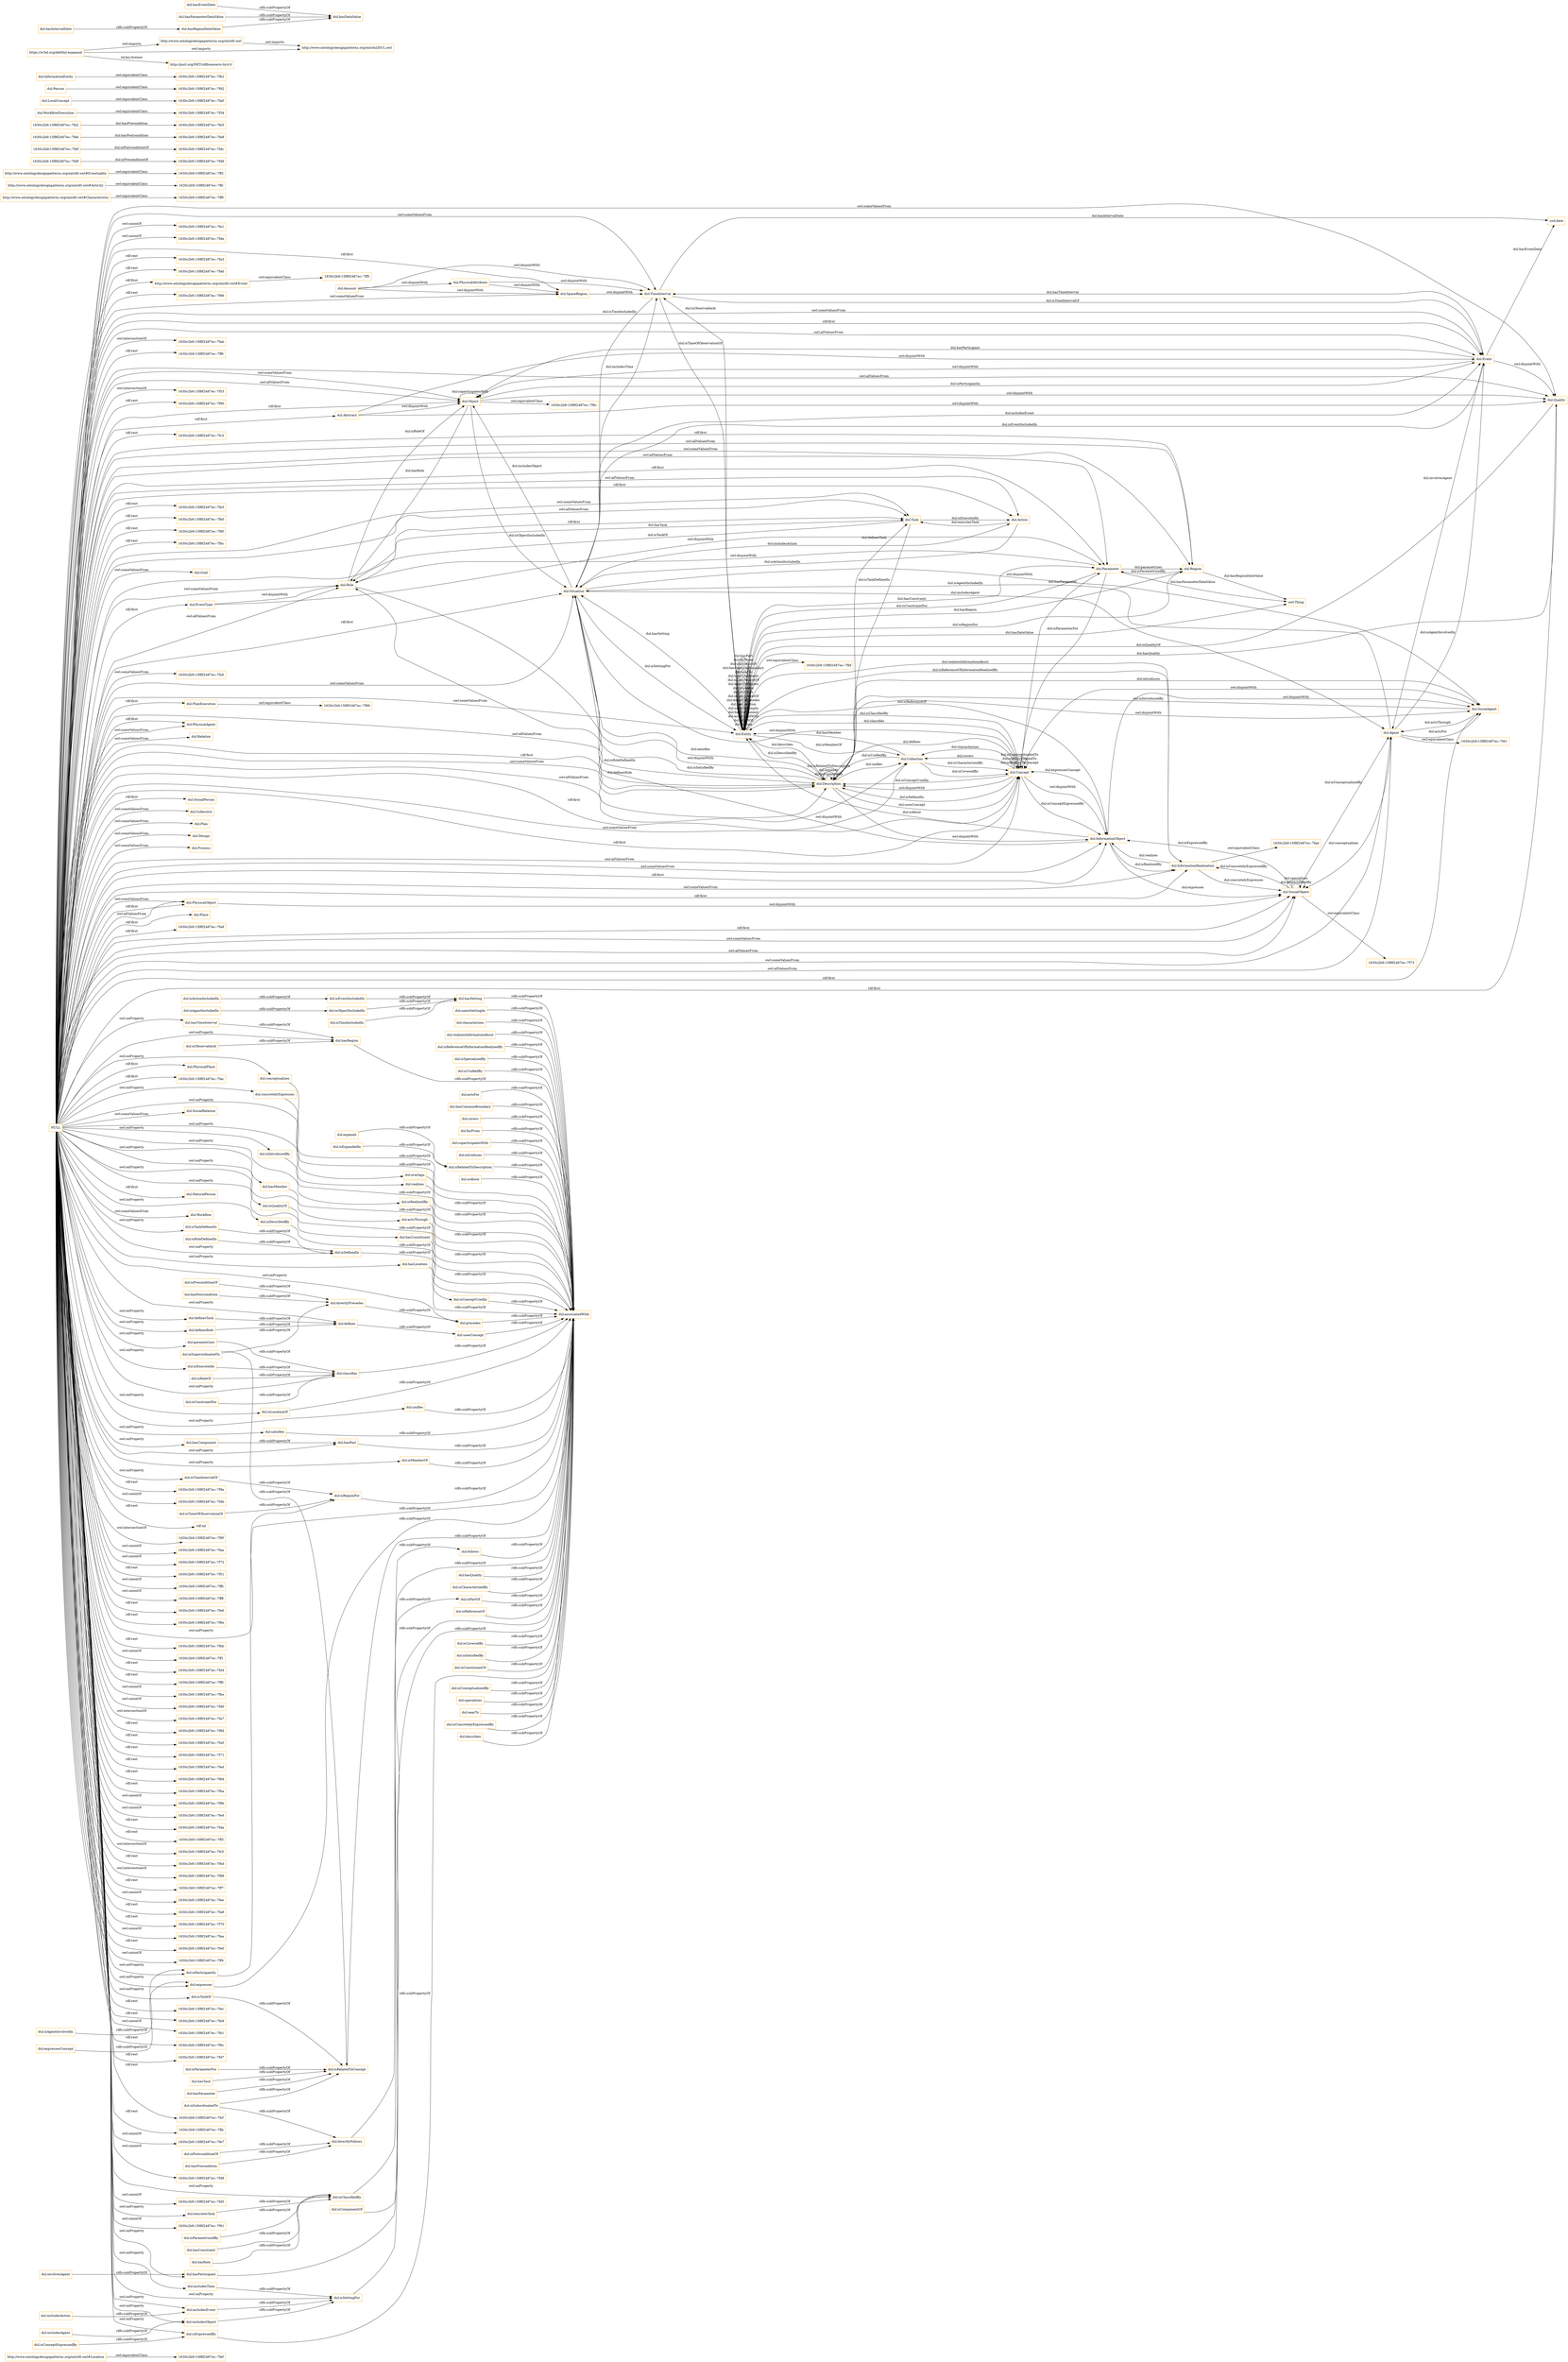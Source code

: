 digraph ar2dtool_diagram { 
rankdir=LR;
size="1501"
node [shape = rectangle, color="orange"]; "http://www.ontologydesignpatterns.org/ont/d0.owl#Location" "1630c2b9:15f8f2487ec:-7ff5" "1630c2b9:15f8f2487ec:-7ff9" "1630c2b9:15f8f2487ec:-7fef" "http://www.ontologydesignpatterns.org/ont/d0.owl#Activity" "http://www.ontologydesignpatterns.org/ont/d0.owl#Eventuality" "1630c2b9:15f8f2487ec:-7ff2" "1630c2b9:15f8f2487ec:-7ffc" "http://www.ontologydesignpatterns.org/ont/d0.owl#Characteristic" "http://www.ontologydesignpatterns.org/ont/d0.owl#Event" "dul:Goal" "dul:EventType" "dul:Object" "1630c2b9:15f8f2487ec:-7f73" "1630c2b9:15f8f2487ec:-7fc6" "dul:Description" "dul:PhysicalAgent" "dul:Relation" "dul:Role" "dul:Entity" "1630c2b9:15f8f2487ec:-7fd9" "dul:Situation" "1630c2b9:15f8f2487ec:-7fdf" "dul:Abstract" "dul:SocialPerson" "1630c2b9:15f8f2487ec:-7fad" "dul:Collective" "dul:Amount" "1630c2b9:15f8f2487ec:-7feb" "dul:Plan" "dul:Design" "1630c2b9:15f8f2487ec:-7fbf" "dul:Process" "1630c2b9:15f8f2487ec:-7fd1" "dul:Task" "dul:Quality" "dul:Place" "1630c2b9:15f8f2487ec:-7fa9" "dul:Action" "dul:SocialAgent" "dul:PlanExecution" "1630c2b9:15f8f2487ec:-7fe5" "dul:Agent" "dul:Parameter" "dul:WorkflowExecution" "dul:SocialObject" "1630c2b9:15f8f2487ec:-7fa0" "1630c2b9:15f8f2487ec:-7fd6" "dul:PhysicalPlace" "1630c2b9:15f8f2487ec:-7fac" "1630c2b9:15f8f2487ec:-7fe8" "dul:Concept" "1630c2b9:15f8f2487ec:-7f54" "dul:SocialRelation" "dul:Event" "dul:TimeInterval" "dul:Person" "dul:SpaceRegion" "dul:PhysicalObject" "1630c2b9:15f8f2487ec:-7fdc" "1630c2b9:15f8f2487ec:-7fe2" "1630c2b9:15f8f2487ec:-7f92" "owl:Thing" "dul:InformationRealization" "dul:PhysicalAttribute" "dul:NaturalPerson" "dul:Workflow" "1630c2b9:15f8f2487ec:-7f9c" "dul:InformationObject" "dul:Collection" "dul:Region" "dul:InformationEntity" "1630c2b9:15f8f2487ec:-7f89" "1630c2b9:15f8f2487ec:-7fb2" "dul:LocalConcept" ; /*classes style*/
	"dul:isRelatedToConcept" -> "dul:associatedWith" [ label = "rdfs:subPropertyOf" ];
	"dul:concretelyExpresses" -> "dul:associatedWith" [ label = "rdfs:subPropertyOf" ];
	"dul:hasRegion" -> "dul:associatedWith" [ label = "rdfs:subPropertyOf" ];
	"dul:includesEvent" -> "dul:isSettingFor" [ label = "rdfs:subPropertyOf" ];
	"dul:overlaps" -> "dul:associatedWith" [ label = "rdfs:subPropertyOf" ];
	"dul:isConstraintFor" -> "dul:classifies" [ label = "rdfs:subPropertyOf" ];
	"dul:isRegionFor" -> "dul:associatedWith" [ label = "rdfs:subPropertyOf" ];
	"dul:isCoveredBy" -> "dul:associatedWith" [ label = "rdfs:subPropertyOf" ];
	"dul:PhysicalAttribute" -> "dul:TimeInterval" [ label = "owl:disjointWith" ];
	"dul:PhysicalAttribute" -> "dul:SpaceRegion" [ label = "owl:disjointWith" ];
	"dul:hasConstraint" -> "dul:isClassifiedBy" [ label = "rdfs:subPropertyOf" ];
	"dul:isSettingFor" -> "dul:associatedWith" [ label = "rdfs:subPropertyOf" ];
	"dul:isSatisfiedBy" -> "dul:associatedWith" [ label = "rdfs:subPropertyOf" ];
	"dul:isIntroducedBy" -> "dul:associatedWith" [ label = "rdfs:subPropertyOf" ];
	"dul:Description" -> "dul:SocialAgent" [ label = "owl:disjointWith" ];
	"dul:Description" -> "dul:Situation" [ label = "owl:disjointWith" ];
	"dul:Description" -> "dul:InformationObject" [ label = "owl:disjointWith" ];
	"dul:Concept" -> "dul:InformationObject" [ label = "owl:disjointWith" ];
	"dul:Concept" -> "dul:Description" [ label = "owl:disjointWith" ];
	"dul:Concept" -> "dul:Situation" [ label = "owl:disjointWith" ];
	"dul:Concept" -> "dul:SocialAgent" [ label = "owl:disjointWith" ];
	"dul:Object" -> "dul:Quality" [ label = "owl:disjointWith" ];
	"dul:Object" -> "1630c2b9:15f8f2487ec:-7f9c" [ label = "owl:equivalentClass" ];
	"dul:isConceptExpressedBy" -> "dul:isExpressedBy" [ label = "rdfs:subPropertyOf" ];
	"dul:isParameterFor" -> "dul:isRelatedToConcept" [ label = "rdfs:subPropertyOf" ];
	"dul:isRealizedBy" -> "dul:associatedWith" [ label = "rdfs:subPropertyOf" ];
	"dul:isRoleOf" -> "dul:classifies" [ label = "rdfs:subPropertyOf" ];
	"http://www.ontologydesignpatterns.org/ont/d0.owl" -> "http://www.ontologydesignpatterns.org/ont/dul/DUL.owl" [ label = "owl:imports" ];
	"dul:hasMember" -> "dul:associatedWith" [ label = "rdfs:subPropertyOf" ];
	"dul:expresses" -> "dul:associatedWith" [ label = "rdfs:subPropertyOf" ];
	"dul:includesAction" -> "dul:includesEvent" [ label = "rdfs:subPropertyOf" ];
	"dul:isRoleDefinedIn" -> "dul:isDefinedIn" [ label = "rdfs:subPropertyOf" ];
	"dul:isActionIncludedIn" -> "dul:isEventIncludedIn" [ label = "rdfs:subPropertyOf" ];
	"dul:InformationObject" -> "dul:SocialAgent" [ label = "owl:disjointWith" ];
	"dul:InformationObject" -> "dul:Situation" [ label = "owl:disjointWith" ];
	"dul:hasPostcondition" -> "dul:directlyPrecedes" [ label = "rdfs:subPropertyOf" ];
	"dul:WorkflowExecution" -> "1630c2b9:15f8f2487ec:-7f54" [ label = "owl:equivalentClass" ];
	"dul:isConstituentOf" -> "dul:associatedWith" [ label = "rdfs:subPropertyOf" ];
	"dul:SocialObject" -> "1630c2b9:15f8f2487ec:-7f73" [ label = "owl:equivalentClass" ];
	"dul:actsThrough" -> "dul:associatedWith" [ label = "rdfs:subPropertyOf" ];
	"http://www.ontologydesignpatterns.org/ont/d0.owl#Event" -> "1630c2b9:15f8f2487ec:-7ff5" [ label = "owl:equivalentClass" ];
	"dul:isEventIncludedIn" -> "dul:hasSetting" [ label = "rdfs:subPropertyOf" ];
	"dul:Parameter" -> "dul:Role" [ label = "owl:disjointWith" ];
	"dul:InformationRealization" -> "1630c2b9:15f8f2487ec:-7fad" [ label = "owl:equivalentClass" ];
	"dul:isConceptualizedBy" -> "dul:associatedWith" [ label = "rdfs:subPropertyOf" ];
	"dul:precedes" -> "dul:associatedWith" [ label = "rdfs:subPropertyOf" ];
	"dul:isPreconditionOf" -> "dul:directlyPrecedes" [ label = "rdfs:subPropertyOf" ];
	"dul:specializes" -> "dul:associatedWith" [ label = "rdfs:subPropertyOf" ];
	"dul:isDefinedIn" -> "dul:isConceptUsedIn" [ label = "rdfs:subPropertyOf" ];
	"dul:nearTo" -> "dul:associatedWith" [ label = "rdfs:subPropertyOf" ];
	"dul:Event" -> "dul:Quality" [ label = "owl:disjointWith" ];
	"dul:Event" -> "dul:Object" [ label = "owl:disjointWith" ];
	"dul:hasRole" -> "dul:isClassifiedBy" [ label = "rdfs:subPropertyOf" ];
	"dul:isExpressedBy" -> "dul:associatedWith" [ label = "rdfs:subPropertyOf" ];
	"dul:PhysicalObject" -> "dul:SocialObject" [ label = "owl:disjointWith" ];
	"dul:isConcretelyExpressedBy" -> "dul:associatedWith" [ label = "rdfs:subPropertyOf" ];
	"dul:describes" -> "dul:associatedWith" [ label = "rdfs:subPropertyOf" ];
	"dul:isQualityOf" -> "dul:associatedWith" [ label = "rdfs:subPropertyOf" ];
	"dul:sameSettingAs" -> "dul:associatedWith" [ label = "rdfs:subPropertyOf" ];
	"dul:hasConstituent" -> "dul:associatedWith" [ label = "rdfs:subPropertyOf" ];
	"dul:Situation" -> "dul:SocialAgent" [ label = "owl:disjointWith" ];
	"dul:characterizes" -> "dul:associatedWith" [ label = "rdfs:subPropertyOf" ];
	"dul:EventType" -> "dul:Role" [ label = "owl:disjointWith" ];
	"dul:EventType" -> "dul:Parameter" [ label = "owl:disjointWith" ];
	"dul:hasTask" -> "dul:isRelatedToConcept" [ label = "rdfs:subPropertyOf" ];
	"dul:directlyPrecedes" -> "dul:precedes" [ label = "rdfs:subPropertyOf" ];
	"dul:isTaskOf" -> "dul:isRelatedToConcept" [ label = "rdfs:subPropertyOf" ];
	"dul:isDescribedBy" -> "dul:associatedWith" [ label = "rdfs:subPropertyOf" ];
	"http://www.ontologydesignpatterns.org/ont/d0.owl#Eventuality" -> "1630c2b9:15f8f2487ec:-7ff2" [ label = "owl:equivalentClass" ];
	"dul:isParticipantIn" -> "dul:associatedWith" [ label = "rdfs:subPropertyOf" ];
	"http://www.ontologydesignpatterns.org/ont/d0.owl#Characteristic" -> "1630c2b9:15f8f2487ec:-7ff9" [ label = "owl:equivalentClass" ];
	"dul:realizesInformationAbout" -> "dul:associatedWith" [ label = "rdfs:subPropertyOf" ];
	"dul:isSuperordinatedTo" -> "dul:isRelatedToConcept" [ label = "rdfs:subPropertyOf" ];
	"dul:isSuperordinatedTo" -> "dul:directlyPrecedes" [ label = "rdfs:subPropertyOf" ];
	"dul:isRelatedToDescription" -> "dul:associatedWith" [ label = "rdfs:subPropertyOf" ];
	"dul:Person" -> "1630c2b9:15f8f2487ec:-7f92" [ label = "owl:equivalentClass" ];
	"dul:isReferenceOfInformationRealizedBy" -> "dul:associatedWith" [ label = "rdfs:subPropertyOf" ];
	"dul:isSpecializedBy" -> "dul:associatedWith" [ label = "rdfs:subPropertyOf" ];
	"dul:isUnifiedBy" -> "dul:associatedWith" [ label = "rdfs:subPropertyOf" ];
	"dul:hasSetting" -> "dul:associatedWith" [ label = "rdfs:subPropertyOf" ];
	"dul:involvesAgent" -> "dul:hasParticipant" [ label = "rdfs:subPropertyOf" ];
	"dul:isTimeIncludedIn" -> "dul:hasSetting" [ label = "rdfs:subPropertyOf" ];
	"dul:isPostconditionOf" -> "dul:directlyFollows" [ label = "rdfs:subPropertyOf" ];
	"dul:PlanExecution" -> "1630c2b9:15f8f2487ec:-7f89" [ label = "owl:equivalentClass" ];
	"NULL" -> "dul:Parameter" [ label = "owl:allValuesFrom" ];
	"NULL" -> "1630c2b9:15f8f2487ec:-7f9a" [ label = "rdf:rest" ];
	"NULL" -> "dul:Situation" [ label = "owl:someValuesFrom" ];
	"NULL" -> "1630c2b9:15f8f2487ec:-7fdb" [ label = "owl:unionOf" ];
	"NULL" -> "dul:Parameter" [ label = "rdf:first" ];
	"NULL" -> "rdf:nil" [ label = "rdf:rest" ];
	"NULL" -> "dul:InformationObject" [ label = "rdf:first" ];
	"NULL" -> "dul:concretelyExpresses" [ label = "owl:onProperty" ];
	"NULL" -> "dul:PhysicalObject" [ label = "owl:allValuesFrom" ];
	"NULL" -> "dul:isTaskOf" [ label = "owl:onProperty" ];
	"NULL" -> "dul:Task" [ label = "owl:allValuesFrom" ];
	"NULL" -> "1630c2b9:15f8f2487ec:-7f9f" [ label = "owl:intersectionOf" ];
	"NULL" -> "1630c2b9:15f8f2487ec:-7faa" [ label = "owl:unionOf" ];
	"NULL" -> "dul:Region" [ label = "owl:allValuesFrom" ];
	"NULL" -> "dul:isParticipantIn" [ label = "owl:onProperty" ];
	"NULL" -> "1630c2b9:15f8f2487ec:-7fac" [ label = "rdf:first" ];
	"NULL" -> "dul:PlanExecution" [ label = "rdf:first" ];
	"NULL" -> "1630c2b9:15f8f2487ec:-7f72" [ label = "owl:unionOf" ];
	"NULL" -> "dul:Agent" [ label = "owl:someValuesFrom" ];
	"NULL" -> "dul:isTaskDefinedIn" [ label = "owl:onProperty" ];
	"NULL" -> "dul:definesRole" [ label = "owl:onProperty" ];
	"NULL" -> "dul:overlaps" [ label = "owl:onProperty" ];
	"NULL" -> "dul:PhysicalAgent" [ label = "rdf:first" ];
	"NULL" -> "1630c2b9:15f8f2487ec:-7fa9" [ label = "rdf:first" ];
	"NULL" -> "dul:hasLocation" [ label = "owl:onProperty" ];
	"NULL" -> "dul:Plan" [ label = "owl:someValuesFrom" ];
	"NULL" -> "dul:Workflow" [ label = "owl:someValuesFrom" ];
	"NULL" -> "1630c2b9:15f8f2487ec:-7f51" [ label = "rdf:rest" ];
	"NULL" -> "1630c2b9:15f8f2487ec:-7ffb" [ label = "owl:unionOf" ];
	"NULL" -> "dul:Collection" [ label = "owl:allValuesFrom" ];
	"NULL" -> "1630c2b9:15f8f2487ec:-7ff8" [ label = "owl:unionOf" ];
	"NULL" -> "dul:definesTask" [ label = "owl:onProperty" ];
	"NULL" -> "1630c2b9:15f8f2487ec:-7fe6" [ label = "rdf:rest" ];
	"NULL" -> "1630c2b9:15f8f2487ec:-7f6e" [ label = "rdf:rest" ];
	"NULL" -> "dul:parametrizes" [ label = "owl:onProperty" ];
	"NULL" -> "dul:Collective" [ label = "owl:someValuesFrom" ];
	"NULL" -> "1630c2b9:15f8f2487ec:-7fbb" [ label = "rdf:rest" ];
	"NULL" -> "dul:isLocationOf" [ label = "owl:onProperty" ];
	"NULL" -> "dul:Place" [ label = "rdf:first" ];
	"NULL" -> "1630c2b9:15f8f2487ec:-7ff1" [ label = "owl:unionOf" ];
	"NULL" -> "1630c2b9:15f8f2487ec:-7fd4" [ label = "rdf:rest" ];
	"NULL" -> "dul:Situation" [ label = "rdf:first" ];
	"NULL" -> "dul:SocialObject" [ label = "owl:allValuesFrom" ];
	"NULL" -> "1630c2b9:15f8f2487ec:-7ff0" [ label = "rdf:rest" ];
	"NULL" -> "dul:NaturalPerson" [ label = "rdf:first" ];
	"NULL" -> "1630c2b9:15f8f2487ec:-7fbe" [ label = "owl:unionOf" ];
	"NULL" -> "dul:isExpressedBy" [ label = "owl:onProperty" ];
	"NULL" -> "dul:SocialObject" [ label = "rdf:first" ];
	"NULL" -> "1630c2b9:15f8f2487ec:-7fd0" [ label = "owl:unionOf" ];
	"NULL" -> "1630c2b9:15f8f2487ec:-7fa7" [ label = "owl:intersectionOf" ];
	"NULL" -> "dul:Event" [ label = "rdf:first" ];
	"NULL" -> "dul:Quality" [ label = "owl:someValuesFrom" ];
	"NULL" -> "1630c2b9:15f8f2487ec:-7f9d" [ label = "rdf:rest" ];
	"NULL" -> "dul:Relation" [ label = "owl:someValuesFrom" ];
	"NULL" -> "dul:Role" [ label = "owl:allValuesFrom" ];
	"NULL" -> "1630c2b9:15f8f2487ec:-7fa5" [ label = "rdf:rest" ];
	"NULL" -> "dul:Action" [ label = "owl:allValuesFrom" ];
	"NULL" -> "dul:InformationRealization" [ label = "rdf:first" ];
	"NULL" -> "dul:Description" [ label = "owl:someValuesFrom" ];
	"NULL" -> "dul:SocialObject" [ label = "owl:someValuesFrom" ];
	"NULL" -> "1630c2b9:15f8f2487ec:-7f71" [ label = "rdf:rest" ];
	"NULL" -> "dul:SocialRelation" [ label = "owl:someValuesFrom" ];
	"NULL" -> "dul:executesTask" [ label = "owl:onProperty" ];
	"NULL" -> "dul:includesObject" [ label = "owl:onProperty" ];
	"NULL" -> "dul:Abstract" [ label = "rdf:first" ];
	"NULL" -> "dul:Object" [ label = "owl:allValuesFrom" ];
	"NULL" -> "1630c2b9:15f8f2487ec:-7fed" [ label = "rdf:rest" ];
	"NULL" -> "dul:hasComponent" [ label = "owl:onProperty" ];
	"NULL" -> "dul:Task" [ label = "rdf:first" ];
	"NULL" -> "1630c2b9:15f8f2487ec:-7f6d" [ label = "rdf:rest" ];
	"NULL" -> "dul:unifies" [ label = "owl:onProperty" ];
	"NULL" -> "dul:defines" [ label = "owl:onProperty" ];
	"NULL" -> "1630c2b9:15f8f2487ec:-7fba" [ label = "rdf:rest" ];
	"NULL" -> "1630c2b9:15f8f2487ec:-7f9b" [ label = "owl:unionOf" ];
	"NULL" -> "1630c2b9:15f8f2487ec:-7fe4" [ label = "owl:unionOf" ];
	"NULL" -> "dul:Quality" [ label = "owl:allValuesFrom" ];
	"NULL" -> "dul:isDescribedBy" [ label = "owl:onProperty" ];
	"NULL" -> "dul:hasRegion" [ label = "owl:onProperty" ];
	"NULL" -> "dul:TimeInterval" [ label = "owl:someValuesFrom" ];
	"NULL" -> "1630c2b9:15f8f2487ec:-7fda" [ label = "rdf:rest" ];
	"NULL" -> "1630c2b9:15f8f2487ec:-7ff3" [ label = "rdf:rest" ];
	"NULL" -> "dul:expresses" [ label = "owl:onProperty" ];
	"NULL" -> "1630c2b9:15f8f2487ec:-7fc5" [ label = "owl:intersectionOf" ];
	"NULL" -> "dul:Description" [ label = "owl:allValuesFrom" ];
	"NULL" -> "dul:Design" [ label = "owl:someValuesFrom" ];
	"NULL" -> "dul:satisfies" [ label = "owl:onProperty" ];
	"NULL" -> "dul:Concept" [ label = "rdf:first" ];
	"NULL" -> "dul:SocialPerson" [ label = "rdf:first" ];
	"NULL" -> "1630c2b9:15f8f2487ec:-7fbd" [ label = "rdf:rest" ];
	"NULL" -> "dul:PhysicalAgent" [ label = "owl:someValuesFrom" ];
	"NULL" -> "dul:Quality" [ label = "rdf:first" ];
	"NULL" -> "dul:hasConstituent" [ label = "owl:onProperty" ];
	"NULL" -> "1630c2b9:15f8f2487ec:-7f88" [ label = "owl:intersectionOf" ];
	"NULL" -> "1630c2b9:15f8f2487ec:-7ff7" [ label = "rdf:rest" ];
	"NULL" -> "dul:Concept" [ label = "owl:allValuesFrom" ];
	"NULL" -> "1630c2b9:15f8f2487ec:-7fee" [ label = "owl:unionOf" ];
	"NULL" -> "dul:hasParticipant" [ label = "owl:onProperty" ];
	"NULL" -> "dul:includesEvent" [ label = "owl:onProperty" ];
	"NULL" -> "1630c2b9:15f8f2487ec:-7fa8" [ label = "rdf:rest" ];
	"NULL" -> "dul:includesTime" [ label = "owl:onProperty" ];
	"NULL" -> "1630c2b9:15f8f2487ec:-7f70" [ label = "rdf:rest" ];
	"NULL" -> "1630c2b9:15f8f2487ec:-7fea" [ label = "owl:unionOf" ];
	"NULL" -> "1630c2b9:15f8f2487ec:-7fe0" [ label = "rdf:rest" ];
	"NULL" -> "1630c2b9:15f8f2487ec:-7ff4" [ label = "owl:unionOf" ];
	"NULL" -> "dul:Object" [ label = "rdf:first" ];
	"NULL" -> "1630c2b9:15f8f2487ec:-7fec" [ label = "rdf:rest" ];
	"NULL" -> "1630c2b9:15f8f2487ec:-7fe9" [ label = "rdf:rest" ];
	"NULL" -> "dul:isMemberOf" [ label = "owl:onProperty" ];
	"NULL" -> "dul:isQualityOf" [ label = "owl:onProperty" ];
	"NULL" -> "1630c2b9:15f8f2487ec:-7fb1" [ label = "owl:unionOf" ];
	"NULL" -> "1630c2b9:15f8f2487ec:-7f6c" [ label = "rdf:rest" ];
	"NULL" -> "dul:Task" [ label = "owl:someValuesFrom" ];
	"NULL" -> "1630c2b9:15f8f2487ec:-7fd7" [ label = "rdf:rest" ];
	"NULL" -> "dul:InformationObject" [ label = "owl:someValuesFrom" ];
	"NULL" -> "dul:Action" [ label = "rdf:first" ];
	"NULL" -> "dul:Region" [ label = "owl:someValuesFrom" ];
	"NULL" -> "1630c2b9:15f8f2487ec:-7fcf" [ label = "rdf:rest" ];
	"NULL" -> "dul:isDefinedIn" [ label = "owl:onProperty" ];
	"NULL" -> "dul:isTimeIntervalOf" [ label = "owl:onProperty" ];
	"NULL" -> "http://www.ontologydesignpatterns.org/ont/d0.owl#Event" [ label = "rdf:first" ];
	"NULL" -> "dul:Region" [ label = "rdf:first" ];
	"NULL" -> "1630c2b9:15f8f2487ec:-7ffa" [ label = "rdf:rest" ];
	"NULL" -> "1630c2b9:15f8f2487ec:-7fe7" [ label = "owl:unionOf" ];
	"NULL" -> "1630c2b9:15f8f2487ec:-7fd8" [ label = "owl:unionOf" ];
	"NULL" -> "dul:PhysicalObject" [ label = "owl:someValuesFrom" ];
	"NULL" -> "dul:Object" [ label = "owl:someValuesFrom" ];
	"NULL" -> "1630c2b9:15f8f2487ec:-7fd5" [ label = "owl:unionOf" ];
	"NULL" -> "dul:actsThrough" [ label = "owl:onProperty" ];
	"NULL" -> "dul:PhysicalPlace" [ label = "rdf:first" ];
	"NULL" -> "1630c2b9:15f8f2487ec:-7f91" [ label = "owl:unionOf" ];
	"NULL" -> "dul:isRegionFor" [ label = "owl:onProperty" ];
	"NULL" -> "dul:conceptualizes" [ label = "owl:onProperty" ];
	"NULL" -> "dul:EventType" [ label = "rdf:first" ];
	"NULL" -> "1630c2b9:15f8f2487ec:-7fe1" [ label = "owl:unionOf" ];
	"NULL" -> "dul:hasTimeInterval" [ label = "owl:onProperty" ];
	"NULL" -> "1630c2b9:15f8f2487ec:-7fde" [ label = "owl:unionOf" ];
	"NULL" -> "dul:InformationRealization" [ label = "owl:someValuesFrom" ];
	"NULL" -> "1630c2b9:15f8f2487ec:-7fa3" [ label = "rdf:rest" ];
	"NULL" -> "1630c2b9:15f8f2487ec:-7fdd" [ label = "rdf:rest" ];
	"NULL" -> "1630c2b9:15f8f2487ec:-7f86" [ label = "rdf:rest" ];
	"NULL" -> "dul:SpaceRegion" [ label = "rdf:first" ];
	"NULL" -> "1630c2b9:15f8f2487ec:-7fab" [ label = "owl:intersectionOf" ];
	"NULL" -> "1630c2b9:15f8f2487ec:-7ff6" [ label = "rdf:rest" ];
	"NULL" -> "dul:hasPart" [ label = "owl:onProperty" ];
	"NULL" -> "dul:classifies" [ label = "owl:onProperty" ];
	"NULL" -> "1630c2b9:15f8f2487ec:-7f53" [ label = "owl:intersectionOf" ];
	"NULL" -> "dul:isRealizedBy" [ label = "owl:onProperty" ];
	"NULL" -> "1630c2b9:15f8f2487ec:-7fc6" [ label = "owl:someValuesFrom" ];
	"NULL" -> "dul:Agent" [ label = "owl:allValuesFrom" ];
	"NULL" -> "1630c2b9:15f8f2487ec:-7f90" [ label = "rdf:rest" ];
	"NULL" -> "1630c2b9:15f8f2487ec:-7fc3" [ label = "rdf:rest" ];
	"NULL" -> "dul:Event" [ label = "owl:allValuesFrom" ];
	"NULL" -> "dul:Goal" [ label = "owl:someValuesFrom" ];
	"NULL" -> "dul:precedes" [ label = "owl:onProperty" ];
	"NULL" -> "dul:Collection" [ label = "rdf:first" ];
	"NULL" -> "dul:Role" [ label = "owl:someValuesFrom" ];
	"NULL" -> "dul:isClassifiedBy" [ label = "owl:onProperty" ];
	"NULL" -> "dul:SocialAgent" [ label = "rdf:first" ];
	"NULL" -> "dul:hasMember" [ label = "owl:onProperty" ];
	"NULL" -> "dul:isIntroducedBy" [ label = "owl:onProperty" ];
	"NULL" -> "dul:isExecutedIn" [ label = "owl:onProperty" ];
	"NULL" -> "dul:PhysicalObject" [ label = "rdf:first" ];
	"NULL" -> "1630c2b9:15f8f2487ec:-7fe3" [ label = "rdf:rest" ];
	"NULL" -> "dul:Event" [ label = "owl:someValuesFrom" ];
	"NULL" -> "dul:Process" [ label = "owl:someValuesFrom" ];
	"NULL" -> "dul:Entity" [ label = "owl:someValuesFrom" ];
	"NULL" -> "dul:SpaceRegion" [ label = "owl:someValuesFrom" ];
	"NULL" -> "dul:Description" [ label = "rdf:first" ];
	"NULL" -> "dul:isSettingFor" [ label = "owl:onProperty" ];
	"NULL" -> "1630c2b9:15f8f2487ec:-7fb0" [ label = "rdf:rest" ];
	"NULL" -> "1630c2b9:15f8f2487ec:-7f6f" [ label = "rdf:rest" ];
	"NULL" -> "1630c2b9:15f8f2487ec:-7fbc" [ label = "rdf:rest" ];
	"NULL" -> "dul:Concept" [ label = "owl:someValuesFrom" ];
	"NULL" -> "dul:realizes" [ label = "owl:onProperty" ];
	"dul:includesObject" -> "dul:isSettingFor" [ label = "rdfs:subPropertyOf" ];
	"dul:expressesConcept" -> "dul:expresses" [ label = "rdfs:subPropertyOf" ];
	"dul:executesTask" -> "dul:isClassifiedBy" [ label = "rdfs:subPropertyOf" ];
	"dul:LocalConcept" -> "1630c2b9:15f8f2487ec:-7fa0" [ label = "owl:equivalentClass" ];
	"dul:isAgentIncludedIn" -> "dul:isObjectIncludedIn" [ label = "rdfs:subPropertyOf" ];
	"dul:expands" -> "dul:isRelatedToDescription" [ label = "rdfs:subPropertyOf" ];
	"dul:includesAgent" -> "dul:includesObject" [ label = "rdfs:subPropertyOf" ];
	"dul:classifies" -> "dul:associatedWith" [ label = "rdfs:subPropertyOf" ];
	"dul:actsFor" -> "dul:associatedWith" [ label = "rdfs:subPropertyOf" ];
	"http://www.ontologydesignpatterns.org/ont/d0.owl#Activity" -> "1630c2b9:15f8f2487ec:-7ffc" [ label = "owl:equivalentClass" ];
	"dul:isObjectIncludedIn" -> "dul:hasSetting" [ label = "rdfs:subPropertyOf" ];
	"dul:hasPrecondition" -> "dul:directlyFollows" [ label = "rdfs:subPropertyOf" ];
	"dul:Entity" -> "1630c2b9:15f8f2487ec:-7fbf" [ label = "owl:equivalentClass" ];
	"dul:isMemberOf" -> "dul:associatedWith" [ label = "rdfs:subPropertyOf" ];
	"dul:hasCommonBoundary" -> "dul:associatedWith" [ label = "rdfs:subPropertyOf" ];
	"dul:realizes" -> "dul:associatedWith" [ label = "rdfs:subPropertyOf" ];
	"dul:directlyFollows" -> "dul:follows" [ label = "rdfs:subPropertyOf" ];
	"dul:isExecutedIn" -> "dul:classifies" [ label = "rdfs:subPropertyOf" ];
	"dul:follows" -> "dul:associatedWith" [ label = "rdfs:subPropertyOf" ];
	"dul:hasRegionDataValue" -> "dul:hasDataValue" [ label = "rdfs:subPropertyOf" ];
	"dul:coparticipatesWith" -> "dul:associatedWith" [ label = "rdfs:subPropertyOf" ];
	"dul:isAbout" -> "dul:associatedWith" [ label = "rdfs:subPropertyOf" ];
	"dul:hasLocation" -> "dul:associatedWith" [ label = "rdfs:subPropertyOf" ];
	"dul:conceptualizes" -> "dul:associatedWith" [ label = "rdfs:subPropertyOf" ];
	"dul:isTaskDefinedIn" -> "dul:isDefinedIn" [ label = "rdfs:subPropertyOf" ];
	"dul:defines" -> "dul:usesConcept" [ label = "rdfs:subPropertyOf" ];
	"dul:hasPart" -> "dul:associatedWith" [ label = "rdfs:subPropertyOf" ];
	"dul:isTimeIntervalOf" -> "dul:isRegionFor" [ label = "rdfs:subPropertyOf" ];
	"http://www.ontologydesignpatterns.org/ont/d0.owl#Location" -> "1630c2b9:15f8f2487ec:-7fef" [ label = "owl:equivalentClass" ];
	"dul:hasParticipant" -> "dul:associatedWith" [ label = "rdfs:subPropertyOf" ];
	"dul:covers" -> "dul:associatedWith" [ label = "rdfs:subPropertyOf" ];
	"dul:hasIntervalDate" -> "dul:hasRegionDataValue" [ label = "rdfs:subPropertyOf" ];
	"dul:includesTime" -> "dul:isSettingFor" [ label = "rdfs:subPropertyOf" ];
	"dul:InformationEntity" -> "1630c2b9:15f8f2487ec:-7fb2" [ label = "owl:equivalentClass" ];
	"dul:farFrom" -> "dul:associatedWith" [ label = "rdfs:subPropertyOf" ];
	"dul:hasComponent" -> "dul:hasPart" [ label = "rdfs:subPropertyOf" ];
	"dul:usesConcept" -> "dul:associatedWith" [ label = "rdfs:subPropertyOf" ];
	"dul:isLocationOf" -> "dul:associatedWith" [ label = "rdfs:subPropertyOf" ];
	"dul:hasEventDate" -> "dul:hasDataValue" [ label = "rdfs:subPropertyOf" ];
	"dul:hasTimeInterval" -> "dul:hasRegion" [ label = "rdfs:subPropertyOf" ];
	"dul:introduces" -> "dul:associatedWith" [ label = "rdfs:subPropertyOf" ];
	"dul:satisfies" -> "dul:associatedWith" [ label = "rdfs:subPropertyOf" ];
	"dul:Abstract" -> "dul:Quality" [ label = "owl:disjointWith" ];
	"dul:Abstract" -> "dul:Object" [ label = "owl:disjointWith" ];
	"dul:Abstract" -> "dul:Event" [ label = "owl:disjointWith" ];
	"dul:definesRole" -> "dul:defines" [ label = "rdfs:subPropertyOf" ];
	"dul:isAgentInvolvedIn" -> "dul:isParticipantIn" [ label = "rdfs:subPropertyOf" ];
	"dul:hasQuality" -> "dul:associatedWith" [ label = "rdfs:subPropertyOf" ];
	"dul:isCharacterizedBy" -> "dul:associatedWith" [ label = "rdfs:subPropertyOf" ];
	"dul:SpaceRegion" -> "dul:TimeInterval" [ label = "owl:disjointWith" ];
	"dul:isParametrizedBy" -> "dul:isClassifiedBy" [ label = "rdfs:subPropertyOf" ];
	"dul:isTimeOfObservationOf" -> "dul:isRegionFor" [ label = "rdfs:subPropertyOf" ];
	"dul:isConceptUsedIn" -> "dul:associatedWith" [ label = "rdfs:subPropertyOf" ];
	"dul:hasParameter" -> "dul:isRelatedToConcept" [ label = "rdfs:subPropertyOf" ];
	"dul:hasParameterDataValue" -> "dul:hasDataValue" [ label = "rdfs:subPropertyOf" ];
	"dul:definesTask" -> "dul:defines" [ label = "rdfs:subPropertyOf" ];
	"dul:isPartOf" -> "dul:associatedWith" [ label = "rdfs:subPropertyOf" ];
	"https://w3id.org/def/dul-espannol" -> "http://www.ontologydesignpatterns.org/ont/dul/DUL.owl" [ label = "owl:imports" ];
	"https://w3id.org/def/dul-espannol" -> "http://www.ontologydesignpatterns.org/ont/d0.owl" [ label = "owl:imports" ];
	"https://w3id.org/def/dul-espannol" -> "http://purl.org/NET/rdflicense/cc-by4.0" [ label = "terms:license" ];
	"dul:isReferenceOf" -> "dul:associatedWith" [ label = "rdfs:subPropertyOf" ];
	"dul:isSubordinatedTo" -> "dul:isRelatedToConcept" [ label = "rdfs:subPropertyOf" ];
	"dul:isSubordinatedTo" -> "dul:directlyFollows" [ label = "rdfs:subPropertyOf" ];
	"dul:isExpandedIn" -> "dul:isRelatedToDescription" [ label = "rdfs:subPropertyOf" ];
	"dul:isClassifiedBy" -> "dul:associatedWith" [ label = "rdfs:subPropertyOf" ];
	"dul:parametrizes" -> "dul:classifies" [ label = "rdfs:subPropertyOf" ];
	"dul:unifies" -> "dul:associatedWith" [ label = "rdfs:subPropertyOf" ];
	"dul:Agent" -> "1630c2b9:15f8f2487ec:-7fd1" [ label = "owl:equivalentClass" ];
	"dul:isObservableAt" -> "dul:hasRegion" [ label = "rdfs:subPropertyOf" ];
	"dul:Amount" -> "dul:TimeInterval" [ label = "owl:disjointWith" ];
	"dul:Amount" -> "dul:SpaceRegion" [ label = "owl:disjointWith" ];
	"dul:Amount" -> "dul:PhysicalAttribute" [ label = "owl:disjointWith" ];
	"dul:isComponentOf" -> "dul:isPartOf" [ label = "rdfs:subPropertyOf" ];
	"1630c2b9:15f8f2487ec:-7fe2" -> "1630c2b9:15f8f2487ec:-7fe5" [ label = "dul:hasPrecondition" ];
	"dul:Description" -> "dul:Role" [ label = "dul:definesRole" ];
	"dul:Entity" -> "dul:Entity" [ label = "dul:follows" ];
	"dul:Action" -> "dul:Situation" [ label = "dul:isActionIncludedIn" ];
	"dul:TimeInterval" -> "xsd:date" [ label = "dul:hasIntervalDate" ];
	"dul:Entity" -> "dul:Entity" [ label = "dul:isPartOf" ];
	"dul:SocialObject" -> "dul:InformationRealization" [ label = "dul:isConcretelyExpressedBy" ];
	"dul:Entity" -> "dul:Quality" [ label = "dul:hasQuality" ];
	"dul:Event" -> "dul:Situation" [ label = "dul:isEventIncludedIn" ];
	"dul:Description" -> "dul:Task" [ label = "dul:definesTask" ];
	"dul:Entity" -> "dul:Entity" [ label = "dul:associatedWith" ];
	"dul:Parameter" -> "dul:Entity" [ label = "dul:isConstraintFor" ];
	"dul:Agent" -> "dul:Event" [ label = "dul:isAgentInvolvedIn" ];
	"dul:SocialObject" -> "dul:Agent" [ label = "dul:isConceptualizedBy" ];
	"dul:Role" -> "dul:Task" [ label = "dul:hasTask" ];
	"dul:Entity" -> "dul:Concept" [ label = "dul:isClassifiedBy" ];
	"dul:InformationObject" -> "dul:SocialObject" [ label = "dul:expresses" ];
	"dul:Entity" -> "dul:Entity" [ label = "dul:hasComponent" ];
	"dul:Object" -> "dul:Event" [ label = "dul:isParticipantIn" ];
	"dul:InformationObject" -> "dul:Concept" [ label = "dul:expressesConcept" ];
	"dul:Description" -> "dul:SocialAgent" [ label = "dul:introduces" ];
	"dul:Task" -> "dul:Description" [ label = "dul:isTaskDefinedIn" ];
	"dul:Agent" -> "dul:Situation" [ label = "dul:isAgentIncludedIn" ];
	"dul:Concept" -> "dul:Collection" [ label = "dul:characterizes" ];
	"dul:Concept" -> "dul:Concept" [ label = "dul:isRelatedToConcept" ];
	"dul:SocialObject" -> "dul:InformationObject" [ label = "dul:isExpressedBy" ];
	"dul:Concept" -> "dul:Description" [ label = "dul:isDefinedIn" ];
	"dul:Entity" -> "dul:Entity" [ label = "dul:sameSettingAs" ];
	"dul:Region" -> "owl:Thing" [ label = "dul:hasRegionDataValue" ];
	"dul:Concept" -> "dul:Entity" [ label = "dul:classifies" ];
	"dul:Concept" -> "dul:Concept" [ label = "dul:isSubordinatedTo" ];
	"dul:Entity" -> "dul:Collection" [ label = "dul:isMemberOf" ];
	"dul:Concept" -> "dul:Parameter" [ label = "dul:hasParameter" ];
	"dul:Concept" -> "dul:Collection" [ label = "dul:covers" ];
	"dul:TimeInterval" -> "dul:Event" [ label = "dul:isTimeIntervalOf" ];
	"dul:TimeInterval" -> "dul:Situation" [ label = "dul:isTimeIncludedIn" ];
	"dul:InformationRealization" -> "dul:Entity" [ label = "dul:realizesInformationAbout" ];
	"dul:Event" -> "xsd:date" [ label = "dul:hasEventDate" ];
	"dul:Entity" -> "dul:InformationRealization" [ label = "dul:isReferenceOfInformationRealizedBy" ];
	"dul:Collection" -> "dul:Description" [ label = "dul:isUnifiedBy" ];
	"dul:Entity" -> "dul:Entity" [ label = "dul:hasLocation" ];
	"dul:Entity" -> "dul:Entity" [ label = "dul:directlyPrecedes" ];
	"dul:Concept" -> "dul:Concept" [ label = "dul:isSuperordinatedTo" ];
	"dul:SocialAgent" -> "dul:Agent" [ label = "dul:actsThrough" ];
	"dul:Task" -> "dul:Role" [ label = "dul:isTaskOf" ];
	"dul:Description" -> "dul:Collection" [ label = "dul:unifies" ];
	"dul:InformationRealization" -> "dul:SocialObject" [ label = "dul:concretelyExpresses" ];
	"dul:Parameter" -> "dul:Concept" [ label = "dul:isParameterFor" ];
	"dul:Action" -> "dul:Task" [ label = "dul:executesTask" ];
	"dul:Entity" -> "dul:Entity" [ label = "dul:isComponentOf" ];
	"dul:Event" -> "dul:TimeInterval" [ label = "dul:hasTimeInterval" ];
	"dul:Object" -> "dul:Role" [ label = "dul:hasRole" ];
	"dul:Agent" -> "dul:SocialAgent" [ label = "dul:actsFor" ];
	"dul:Entity" -> "dul:Entity" [ label = "dul:overlaps" ];
	"dul:Description" -> "dul:Description" [ label = "dul:isExpandedIn" ];
	"dul:Agent" -> "dul:SocialObject" [ label = "dul:conceptualizes" ];
	"dul:Situation" -> "dul:Event" [ label = "dul:includesEvent" ];
	"dul:InformationObject" -> "dul:Entity" [ label = "dul:isAbout" ];
	"1630c2b9:15f8f2487ec:-7feb" -> "1630c2b9:15f8f2487ec:-7fe8" [ label = "dul:hasPostcondition" ];
	"dul:Entity" -> "dul:Entity" [ label = "dul:precedes" ];
	"dul:Entity" -> "dul:Parameter" [ label = "dul:hasConstraint" ];
	"dul:Event" -> "dul:Object" [ label = "dul:hasParticipant" ];
	"dul:Situation" -> "dul:Agent" [ label = "dul:includesAgent" ];
	"dul:Region" -> "dul:Entity" [ label = "dul:isRegionFor" ];
	"dul:Situation" -> "dul:Object" [ label = "dul:includesObject" ];
	"dul:Entity" -> "dul:TimeInterval" [ label = "dul:isObservableAt" ];
	"dul:Description" -> "dul:Description" [ label = "dul:expands" ];
	"dul:Situation" -> "dul:TimeInterval" [ label = "dul:includesTime" ];
	"dul:Object" -> "dul:Object" [ label = "dul:coparticipatesWith" ];
	"1630c2b9:15f8f2487ec:-7fd9" -> "1630c2b9:15f8f2487ec:-7fd6" [ label = "dul:isPreconditionOf" ];
	"dul:Region" -> "dul:Parameter" [ label = "dul:isParametrizedBy" ];
	"dul:Entity" -> "dul:Description" [ label = "dul:isDescribedBy" ];
	"dul:Collection" -> "dul:Concept" [ label = "dul:isCharacterizedBy" ];
	"dul:Role" -> "dul:Object" [ label = "dul:isRoleOf" ];
	"dul:Situation" -> "dul:Entity" [ label = "dul:isSettingFor" ];
	"dul:Entity" -> "dul:Entity" [ label = "dul:directlyFollows" ];
	"1630c2b9:15f8f2487ec:-7fdf" -> "1630c2b9:15f8f2487ec:-7fdc" [ label = "dul:isPostconditionOf" ];
	"dul:Role" -> "dul:Description" [ label = "dul:isRoleDefinedIn" ];
	"dul:SocialObject" -> "dul:SocialObject" [ label = "dul:isSpecializedBy" ];
	"dul:Quality" -> "dul:Entity" [ label = "dul:isQualityOf" ];
	"dul:Situation" -> "dul:Action" [ label = "dul:includesAction" ];
	"dul:Description" -> "dul:Concept" [ label = "dul:usesConcept" ];
	"dul:Entity" -> "dul:Situation" [ label = "dul:hasSetting" ];
	"dul:TimeInterval" -> "dul:Entity" [ label = "dul:isTimeOfObservationOf" ];
	"dul:Concept" -> "dul:InformationObject" [ label = "dul:isConceptExpressedBy" ];
	"dul:Task" -> "dul:Action" [ label = "dul:isExecutedIn" ];
	"dul:Event" -> "dul:Agent" [ label = "dul:involvesAgent" ];
	"dul:Object" -> "dul:Situation" [ label = "dul:isObjectIncludedIn" ];
	"dul:SocialAgent" -> "dul:Description" [ label = "dul:isIntroducedBy" ];
	"dul:Collection" -> "dul:Concept" [ label = "dul:isCoveredBy" ];
	"dul:Description" -> "dul:Entity" [ label = "dul:describes" ];
	"dul:Collection" -> "dul:Entity" [ label = "dul:hasMember" ];
	"dul:Entity" -> "dul:Entity" [ label = "dul:isConstituentOf" ];
	"dul:Entity" -> "dul:Entity" [ label = "dul:hasConstituent" ];
	"dul:Entity" -> "owl:Thing" [ label = "dul:hasDataValue" ];
	"dul:Entity" -> "dul:Entity" [ label = "dul:nearTo" ];
	"dul:Concept" -> "dul:Description" [ label = "dul:isConceptUsedIn" ];
	"dul:Parameter" -> "owl:Thing" [ label = "dul:hasParameterDataValue" ];
	"dul:Description" -> "dul:Description" [ label = "dul:isRelatedToDescription" ];
	"dul:Entity" -> "dul:Entity" [ label = "dul:hasCommonBoundary" ];
	"dul:Entity" -> "dul:Entity" [ label = "dul:isLocationOf" ];
	"dul:InformationRealization" -> "dul:InformationObject" [ label = "dul:realizes" ];
	"dul:InformationObject" -> "dul:InformationRealization" [ label = "dul:isRealizedBy" ];
	"dul:SocialObject" -> "dul:SocialObject" [ label = "dul:specializes" ];
	"dul:Entity" -> "dul:Entity" [ label = "dul:farFrom" ];
	"dul:Parameter" -> "dul:Region" [ label = "dul:parametrizes" ];
	"dul:Entity" -> "dul:InformationObject" [ label = "dul:isReferenceOf" ];
	"dul:Description" -> "dul:Situation" [ label = "dul:isSatisfiedBy" ];
	"dul:Entity" -> "dul:Region" [ label = "dul:hasRegion" ];
	"dul:Entity" -> "dul:Entity" [ label = "dul:hasPart" ];
	"dul:Description" -> "dul:Concept" [ label = "dul:defines" ];
	"dul:Situation" -> "dul:Description" [ label = "dul:satisfies" ];

}
